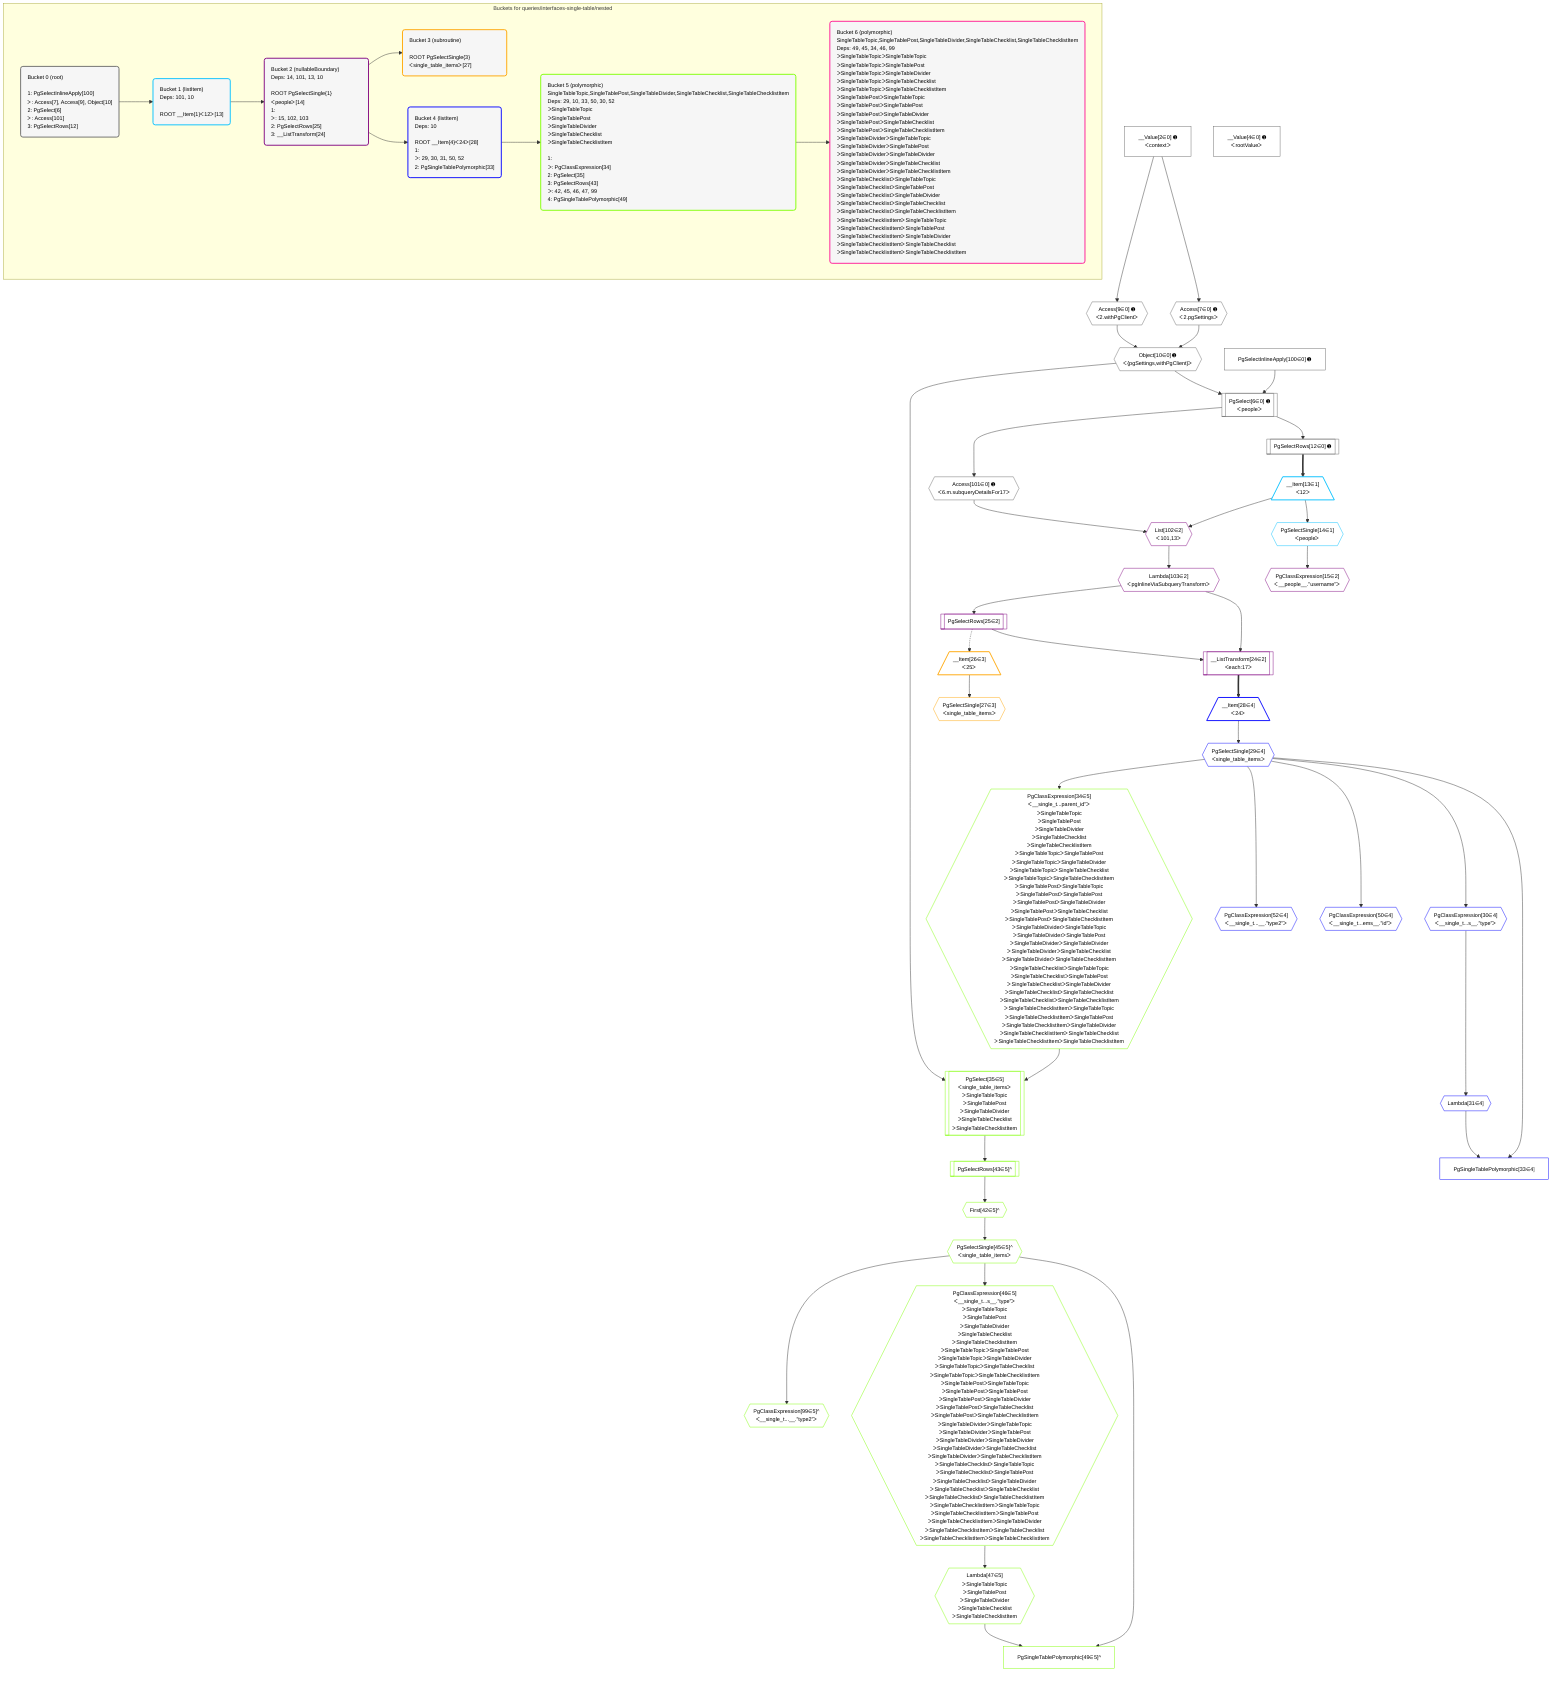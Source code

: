 %%{init: {'themeVariables': { 'fontSize': '12px'}}}%%
graph TD
    classDef path fill:#eee,stroke:#000,color:#000
    classDef plan fill:#fff,stroke-width:1px,color:#000
    classDef itemplan fill:#fff,stroke-width:2px,color:#000
    classDef unbatchedplan fill:#dff,stroke-width:1px,color:#000
    classDef sideeffectplan fill:#fcc,stroke-width:2px,color:#000
    classDef bucket fill:#f6f6f6,color:#000,stroke-width:2px,text-align:left

    subgraph "Buckets for queries/interfaces-single-table/nested"
    Bucket0("Bucket 0 (root)<br /><br />1: PgSelectInlineApply[100]<br />ᐳ: Access[7], Access[9], Object[10]<br />2: PgSelect[6]<br />ᐳ: Access[101]<br />3: PgSelectRows[12]"):::bucket
    Bucket1("Bucket 1 (listItem)<br />Deps: 101, 10<br /><br />ROOT __Item{1}ᐸ12ᐳ[13]"):::bucket
    Bucket2("Bucket 2 (nullableBoundary)<br />Deps: 14, 101, 13, 10<br /><br />ROOT PgSelectSingle{1}ᐸpeopleᐳ[14]<br />1: <br />ᐳ: 15, 102, 103<br />2: PgSelectRows[25]<br />3: __ListTransform[24]"):::bucket
    Bucket3("Bucket 3 (subroutine)<br /><br />ROOT PgSelectSingle{3}ᐸsingle_table_itemsᐳ[27]"):::bucket
    Bucket4("Bucket 4 (listItem)<br />Deps: 10<br /><br />ROOT __Item{4}ᐸ24ᐳ[28]<br />1: <br />ᐳ: 29, 30, 31, 50, 52<br />2: PgSingleTablePolymorphic[33]"):::bucket
    Bucket5("Bucket 5 (polymorphic)<br />SingleTableTopic,SingleTablePost,SingleTableDivider,SingleTableChecklist,SingleTableChecklistItem<br />Deps: 29, 10, 33, 50, 30, 52<br />ᐳSingleTableTopic<br />ᐳSingleTablePost<br />ᐳSingleTableDivider<br />ᐳSingleTableChecklist<br />ᐳSingleTableChecklistItem<br /><br />1: <br />ᐳ: PgClassExpression[34]<br />2: PgSelect[35]<br />3: PgSelectRows[43]<br />ᐳ: 42, 45, 46, 47, 99<br />4: PgSingleTablePolymorphic[49]"):::bucket
    Bucket6("Bucket 6 (polymorphic)<br />SingleTableTopic,SingleTablePost,SingleTableDivider,SingleTableChecklist,SingleTableChecklistItem<br />Deps: 49, 45, 34, 46, 99<br />ᐳSingleTableTopicᐳSingleTableTopic<br />ᐳSingleTableTopicᐳSingleTablePost<br />ᐳSingleTableTopicᐳSingleTableDivider<br />ᐳSingleTableTopicᐳSingleTableChecklist<br />ᐳSingleTableTopicᐳSingleTableChecklistItem<br />ᐳSingleTablePostᐳSingleTableTopic<br />ᐳSingleTablePostᐳSingleTablePost<br />ᐳSingleTablePostᐳSingleTableDivider<br />ᐳSingleTablePostᐳSingleTableChecklist<br />ᐳSingleTablePostᐳSingleTableChecklistItem<br />ᐳSingleTableDividerᐳSingleTableTopic<br />ᐳSingleTableDividerᐳSingleTablePost<br />ᐳSingleTableDividerᐳSingleTableDivider<br />ᐳSingleTableDividerᐳSingleTableChecklist<br />ᐳSingleTableDividerᐳSingleTableChecklistItem<br />ᐳSingleTableChecklistᐳSingleTableTopic<br />ᐳSingleTableChecklistᐳSingleTablePost<br />ᐳSingleTableChecklistᐳSingleTableDivider<br />ᐳSingleTableChecklistᐳSingleTableChecklist<br />ᐳSingleTableChecklistᐳSingleTableChecklistItem<br />ᐳSingleTableChecklistItemᐳSingleTableTopic<br />ᐳSingleTableChecklistItemᐳSingleTablePost<br />ᐳSingleTableChecklistItemᐳSingleTableDivider<br />ᐳSingleTableChecklistItemᐳSingleTableChecklist<br />ᐳSingleTableChecklistItemᐳSingleTableChecklistItem"):::bucket
    end
    Bucket0 --> Bucket1
    Bucket1 --> Bucket2
    Bucket2 --> Bucket3 & Bucket4
    Bucket4 --> Bucket5
    Bucket5 --> Bucket6

    %% plan dependencies
    PgSelect6[["PgSelect[6∈0] ➊<br />ᐸpeopleᐳ"]]:::plan
    Object10{{"Object[10∈0] ➊<br />ᐸ{pgSettings,withPgClient}ᐳ"}}:::plan
    PgSelectInlineApply100["PgSelectInlineApply[100∈0] ➊"]:::plan
    Object10 & PgSelectInlineApply100 --> PgSelect6
    Access7{{"Access[7∈0] ➊<br />ᐸ2.pgSettingsᐳ"}}:::plan
    Access9{{"Access[9∈0] ➊<br />ᐸ2.withPgClientᐳ"}}:::plan
    Access7 & Access9 --> Object10
    __Value2["__Value[2∈0] ➊<br />ᐸcontextᐳ"]:::plan
    __Value2 --> Access7
    __Value2 --> Access9
    PgSelectRows12[["PgSelectRows[12∈0] ➊"]]:::plan
    PgSelect6 --> PgSelectRows12
    Access101{{"Access[101∈0] ➊<br />ᐸ6.m.subqueryDetailsFor17ᐳ"}}:::plan
    PgSelect6 --> Access101
    __Value4["__Value[4∈0] ➊<br />ᐸrootValueᐳ"]:::plan
    __Item13[/"__Item[13∈1]<br />ᐸ12ᐳ"\]:::itemplan
    PgSelectRows12 ==> __Item13
    PgSelectSingle14{{"PgSelectSingle[14∈1]<br />ᐸpeopleᐳ"}}:::plan
    __Item13 --> PgSelectSingle14
    __ListTransform24[["__ListTransform[24∈2]<br />ᐸeach:17ᐳ"]]:::plan
    PgSelectRows25[["PgSelectRows[25∈2]"]]:::plan
    Lambda103{{"Lambda[103∈2]<br />ᐸpgInlineViaSubqueryTransformᐳ"}}:::plan
    PgSelectRows25 & Lambda103 --> __ListTransform24
    List102{{"List[102∈2]<br />ᐸ101,13ᐳ"}}:::plan
    Access101 & __Item13 --> List102
    PgClassExpression15{{"PgClassExpression[15∈2]<br />ᐸ__people__.”username”ᐳ"}}:::plan
    PgSelectSingle14 --> PgClassExpression15
    Lambda103 --> PgSelectRows25
    List102 --> Lambda103
    __Item26[/"__Item[26∈3]<br />ᐸ25ᐳ"\]:::itemplan
    PgSelectRows25 -.-> __Item26
    PgSelectSingle27{{"PgSelectSingle[27∈3]<br />ᐸsingle_table_itemsᐳ"}}:::plan
    __Item26 --> PgSelectSingle27
    PgSingleTablePolymorphic33["PgSingleTablePolymorphic[33∈4]"]:::plan
    Lambda31{{"Lambda[31∈4]"}}:::plan
    PgSelectSingle29{{"PgSelectSingle[29∈4]<br />ᐸsingle_table_itemsᐳ"}}:::plan
    Lambda31 & PgSelectSingle29 --> PgSingleTablePolymorphic33
    __Item28[/"__Item[28∈4]<br />ᐸ24ᐳ"\]:::itemplan
    __ListTransform24 ==> __Item28
    __Item28 --> PgSelectSingle29
    PgClassExpression30{{"PgClassExpression[30∈4]<br />ᐸ__single_t...s__.”type”ᐳ"}}:::plan
    PgSelectSingle29 --> PgClassExpression30
    PgClassExpression30 --> Lambda31
    PgClassExpression50{{"PgClassExpression[50∈4]<br />ᐸ__single_t...ems__.”id”ᐳ"}}:::plan
    PgSelectSingle29 --> PgClassExpression50
    PgClassExpression52{{"PgClassExpression[52∈4]<br />ᐸ__single_t...__.”type2”ᐳ"}}:::plan
    PgSelectSingle29 --> PgClassExpression52
    PgSelect35[["PgSelect[35∈5]<br />ᐸsingle_table_itemsᐳ<br />ᐳSingleTableTopic<br />ᐳSingleTablePost<br />ᐳSingleTableDivider<br />ᐳSingleTableChecklist<br />ᐳSingleTableChecklistItem"]]:::plan
    PgClassExpression34{{"PgClassExpression[34∈5]<br />ᐸ__single_t...parent_id”ᐳ<br />ᐳSingleTableTopic<br />ᐳSingleTablePost<br />ᐳSingleTableDivider<br />ᐳSingleTableChecklist<br />ᐳSingleTableChecklistItem<br />ᐳSingleTableTopicᐳSingleTablePost<br />ᐳSingleTableTopicᐳSingleTableDivider<br />ᐳSingleTableTopicᐳSingleTableChecklist<br />ᐳSingleTableTopicᐳSingleTableChecklistItem<br />ᐳSingleTablePostᐳSingleTableTopic<br />ᐳSingleTablePostᐳSingleTablePost<br />ᐳSingleTablePostᐳSingleTableDivider<br />ᐳSingleTablePostᐳSingleTableChecklist<br />ᐳSingleTablePostᐳSingleTableChecklistItem<br />ᐳSingleTableDividerᐳSingleTableTopic<br />ᐳSingleTableDividerᐳSingleTablePost<br />ᐳSingleTableDividerᐳSingleTableDivider<br />ᐳSingleTableDividerᐳSingleTableChecklist<br />ᐳSingleTableDividerᐳSingleTableChecklistItem<br />ᐳSingleTableChecklistᐳSingleTableTopic<br />ᐳSingleTableChecklistᐳSingleTablePost<br />ᐳSingleTableChecklistᐳSingleTableDivider<br />ᐳSingleTableChecklistᐳSingleTableChecklist<br />ᐳSingleTableChecklistᐳSingleTableChecklistItem<br />ᐳSingleTableChecklistItemᐳSingleTableTopic<br />ᐳSingleTableChecklistItemᐳSingleTablePost<br />ᐳSingleTableChecklistItemᐳSingleTableDivider<br />ᐳSingleTableChecklistItemᐳSingleTableChecklist<br />ᐳSingleTableChecklistItemᐳSingleTableChecklistItem"}}:::plan
    Object10 & PgClassExpression34 --> PgSelect35
    PgSingleTablePolymorphic49["PgSingleTablePolymorphic[49∈5]^"]:::plan
    Lambda47{{"Lambda[47∈5]<br />ᐳSingleTableTopic<br />ᐳSingleTablePost<br />ᐳSingleTableDivider<br />ᐳSingleTableChecklist<br />ᐳSingleTableChecklistItem"}}:::plan
    PgSelectSingle45{{"PgSelectSingle[45∈5]^<br />ᐸsingle_table_itemsᐳ"}}:::plan
    Lambda47 & PgSelectSingle45 --> PgSingleTablePolymorphic49
    PgSelectSingle29 --> PgClassExpression34
    First42{{"First[42∈5]^"}}:::plan
    PgSelectRows43[["PgSelectRows[43∈5]^"]]:::plan
    PgSelectRows43 --> First42
    PgSelect35 --> PgSelectRows43
    First42 --> PgSelectSingle45
    PgClassExpression46{{"PgClassExpression[46∈5]<br />ᐸ__single_t...s__.”type”ᐳ<br />ᐳSingleTableTopic<br />ᐳSingleTablePost<br />ᐳSingleTableDivider<br />ᐳSingleTableChecklist<br />ᐳSingleTableChecklistItem<br />ᐳSingleTableTopicᐳSingleTablePost<br />ᐳSingleTableTopicᐳSingleTableDivider<br />ᐳSingleTableTopicᐳSingleTableChecklist<br />ᐳSingleTableTopicᐳSingleTableChecklistItem<br />ᐳSingleTablePostᐳSingleTableTopic<br />ᐳSingleTablePostᐳSingleTablePost<br />ᐳSingleTablePostᐳSingleTableDivider<br />ᐳSingleTablePostᐳSingleTableChecklist<br />ᐳSingleTablePostᐳSingleTableChecklistItem<br />ᐳSingleTableDividerᐳSingleTableTopic<br />ᐳSingleTableDividerᐳSingleTablePost<br />ᐳSingleTableDividerᐳSingleTableDivider<br />ᐳSingleTableDividerᐳSingleTableChecklist<br />ᐳSingleTableDividerᐳSingleTableChecklistItem<br />ᐳSingleTableChecklistᐳSingleTableTopic<br />ᐳSingleTableChecklistᐳSingleTablePost<br />ᐳSingleTableChecklistᐳSingleTableDivider<br />ᐳSingleTableChecklistᐳSingleTableChecklist<br />ᐳSingleTableChecklistᐳSingleTableChecklistItem<br />ᐳSingleTableChecklistItemᐳSingleTableTopic<br />ᐳSingleTableChecklistItemᐳSingleTablePost<br />ᐳSingleTableChecklistItemᐳSingleTableDivider<br />ᐳSingleTableChecklistItemᐳSingleTableChecklist<br />ᐳSingleTableChecklistItemᐳSingleTableChecklistItem"}}:::plan
    PgSelectSingle45 --> PgClassExpression46
    PgClassExpression46 --> Lambda47
    PgClassExpression99{{"PgClassExpression[99∈5]^<br />ᐸ__single_t...__.”type2”ᐳ"}}:::plan
    PgSelectSingle45 --> PgClassExpression99

    %% define steps
    classDef bucket0 stroke:#696969
    class Bucket0,__Value2,__Value4,PgSelect6,Access7,Access9,Object10,PgSelectRows12,PgSelectInlineApply100,Access101 bucket0
    classDef bucket1 stroke:#00bfff
    class Bucket1,__Item13,PgSelectSingle14 bucket1
    classDef bucket2 stroke:#7f007f
    class Bucket2,PgClassExpression15,__ListTransform24,PgSelectRows25,List102,Lambda103 bucket2
    classDef bucket3 stroke:#ffa500
    class Bucket3,__Item26,PgSelectSingle27 bucket3
    classDef bucket4 stroke:#0000ff
    class Bucket4,__Item28,PgSelectSingle29,PgClassExpression30,Lambda31,PgSingleTablePolymorphic33,PgClassExpression50,PgClassExpression52 bucket4
    classDef bucket5 stroke:#7fff00
    class Bucket5,PgClassExpression34,PgSelect35,First42,PgSelectRows43,PgSelectSingle45,PgClassExpression46,Lambda47,PgSingleTablePolymorphic49,PgClassExpression99 bucket5
    classDef bucket6 stroke:#ff1493
    class Bucket6 bucket6